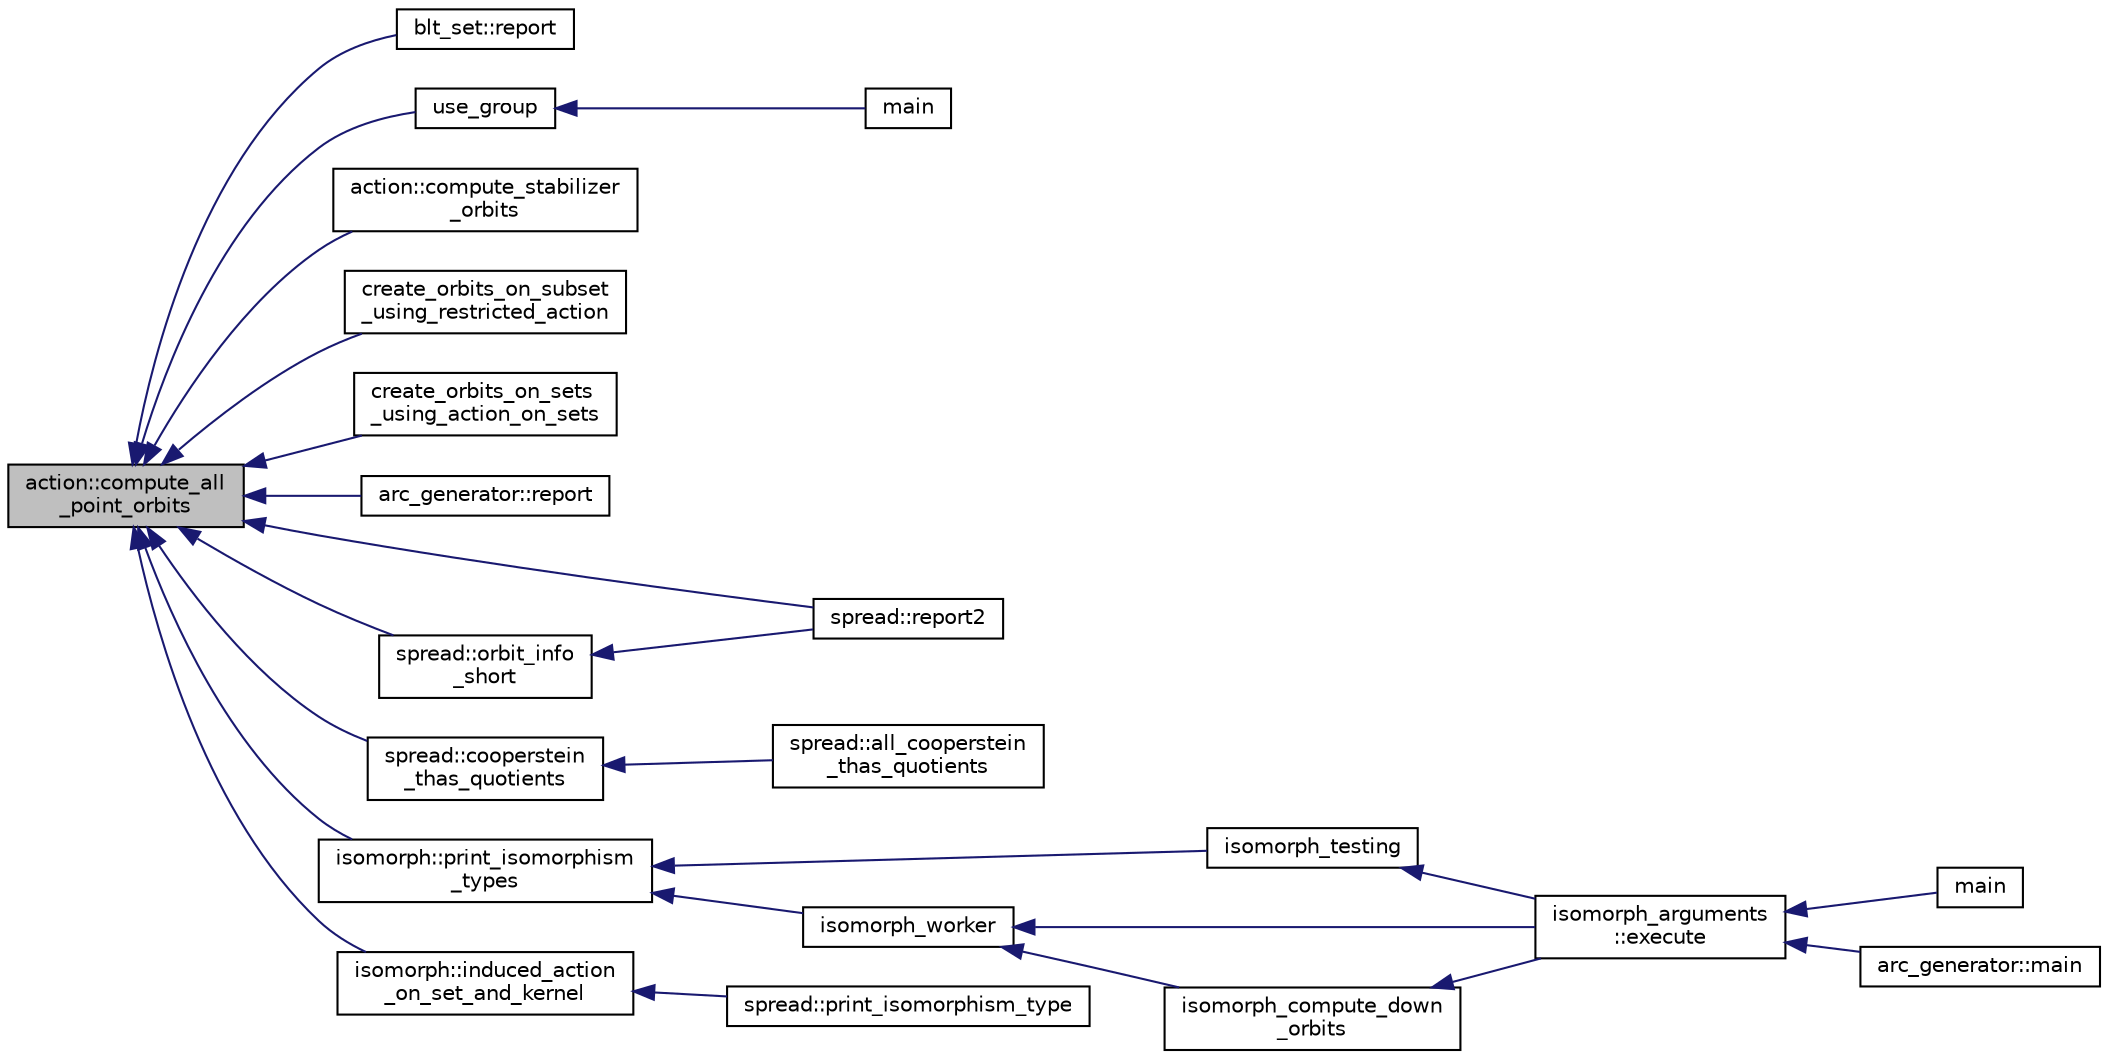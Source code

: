 digraph "action::compute_all_point_orbits"
{
  edge [fontname="Helvetica",fontsize="10",labelfontname="Helvetica",labelfontsize="10"];
  node [fontname="Helvetica",fontsize="10",shape=record];
  rankdir="LR";
  Node1291 [label="action::compute_all\l_point_orbits",height=0.2,width=0.4,color="black", fillcolor="grey75", style="filled", fontcolor="black"];
  Node1291 -> Node1292 [dir="back",color="midnightblue",fontsize="10",style="solid",fontname="Helvetica"];
  Node1292 [label="blt_set::report",height=0.2,width=0.4,color="black", fillcolor="white", style="filled",URL="$d1/d3d/classblt__set.html#a6b19f88bd2b92ebfba7e7c362eb9065c"];
  Node1291 -> Node1293 [dir="back",color="midnightblue",fontsize="10",style="solid",fontname="Helvetica"];
  Node1293 [label="use_group",height=0.2,width=0.4,color="black", fillcolor="white", style="filled",URL="$d9/d9f/all__cliques_8_c.html#aba62531e97173264c39afe2c7857af31"];
  Node1293 -> Node1294 [dir="back",color="midnightblue",fontsize="10",style="solid",fontname="Helvetica"];
  Node1294 [label="main",height=0.2,width=0.4,color="black", fillcolor="white", style="filled",URL="$d9/d9f/all__cliques_8_c.html#a3c04138a5bfe5d72780bb7e82a18e627"];
  Node1291 -> Node1295 [dir="back",color="midnightblue",fontsize="10",style="solid",fontname="Helvetica"];
  Node1295 [label="action::compute_stabilizer\l_orbits",height=0.2,width=0.4,color="black", fillcolor="white", style="filled",URL="$d2/d86/classaction.html#a460cd7c4b648f59ce370386f4322e972"];
  Node1291 -> Node1296 [dir="back",color="midnightblue",fontsize="10",style="solid",fontname="Helvetica"];
  Node1296 [label="create_orbits_on_subset\l_using_restricted_action",height=0.2,width=0.4,color="black", fillcolor="white", style="filled",URL="$dc/dd4/group__actions_8h.html#a086044bfe52cde7a37005c35fd5581cc"];
  Node1291 -> Node1297 [dir="back",color="midnightblue",fontsize="10",style="solid",fontname="Helvetica"];
  Node1297 [label="create_orbits_on_sets\l_using_action_on_sets",height=0.2,width=0.4,color="black", fillcolor="white", style="filled",URL="$dc/dd4/group__actions_8h.html#ac46a81a18b6269aa88c7434f22b0642b"];
  Node1291 -> Node1298 [dir="back",color="midnightblue",fontsize="10",style="solid",fontname="Helvetica"];
  Node1298 [label="arc_generator::report",height=0.2,width=0.4,color="black", fillcolor="white", style="filled",URL="$d4/d21/classarc__generator.html#a650f715bb3eec8fd1057e07e5b384f9a"];
  Node1291 -> Node1299 [dir="back",color="midnightblue",fontsize="10",style="solid",fontname="Helvetica"];
  Node1299 [label="spread::report2",height=0.2,width=0.4,color="black", fillcolor="white", style="filled",URL="$da/dc1/classspread.html#a543a79e4e7306af291584f53dacbfdd8"];
  Node1291 -> Node1300 [dir="back",color="midnightblue",fontsize="10",style="solid",fontname="Helvetica"];
  Node1300 [label="spread::cooperstein\l_thas_quotients",height=0.2,width=0.4,color="black", fillcolor="white", style="filled",URL="$da/dc1/classspread.html#abba98e1f22f9a1a00823774307f29bef"];
  Node1300 -> Node1301 [dir="back",color="midnightblue",fontsize="10",style="solid",fontname="Helvetica"];
  Node1301 [label="spread::all_cooperstein\l_thas_quotients",height=0.2,width=0.4,color="black", fillcolor="white", style="filled",URL="$da/dc1/classspread.html#a83ae27050bb13feeb7e897c0f9f06b21"];
  Node1291 -> Node1302 [dir="back",color="midnightblue",fontsize="10",style="solid",fontname="Helvetica"];
  Node1302 [label="spread::orbit_info\l_short",height=0.2,width=0.4,color="black", fillcolor="white", style="filled",URL="$da/dc1/classspread.html#a24795f879a815d7e4480a72395711aef"];
  Node1302 -> Node1299 [dir="back",color="midnightblue",fontsize="10",style="solid",fontname="Helvetica"];
  Node1291 -> Node1303 [dir="back",color="midnightblue",fontsize="10",style="solid",fontname="Helvetica"];
  Node1303 [label="isomorph::print_isomorphism\l_types",height=0.2,width=0.4,color="black", fillcolor="white", style="filled",URL="$d3/d5f/classisomorph.html#abbcd12f6434585951a5532d0b2467a00"];
  Node1303 -> Node1304 [dir="back",color="midnightblue",fontsize="10",style="solid",fontname="Helvetica"];
  Node1304 [label="isomorph_testing",height=0.2,width=0.4,color="black", fillcolor="white", style="filled",URL="$d4/d7e/isomorph__global_8_c.html#a5a73cbe9f89c4727f086482ee2d238f9"];
  Node1304 -> Node1305 [dir="back",color="midnightblue",fontsize="10",style="solid",fontname="Helvetica"];
  Node1305 [label="isomorph_arguments\l::execute",height=0.2,width=0.4,color="black", fillcolor="white", style="filled",URL="$d5/de4/classisomorph__arguments.html#aa85e472d14906abdd5672dc66027583e"];
  Node1305 -> Node1306 [dir="back",color="midnightblue",fontsize="10",style="solid",fontname="Helvetica"];
  Node1306 [label="main",height=0.2,width=0.4,color="black", fillcolor="white", style="filled",URL="$d1/d5e/blt__main_8_c.html#a217dbf8b442f20279ea00b898af96f52"];
  Node1305 -> Node1307 [dir="back",color="midnightblue",fontsize="10",style="solid",fontname="Helvetica"];
  Node1307 [label="arc_generator::main",height=0.2,width=0.4,color="black", fillcolor="white", style="filled",URL="$d4/d21/classarc__generator.html#ad80140b51b165dad1fe6ab232be7829a"];
  Node1303 -> Node1308 [dir="back",color="midnightblue",fontsize="10",style="solid",fontname="Helvetica"];
  Node1308 [label="isomorph_worker",height=0.2,width=0.4,color="black", fillcolor="white", style="filled",URL="$d4/d7e/isomorph__global_8_c.html#ace3bb6ec719b02a35534309d4d3fe99a"];
  Node1308 -> Node1305 [dir="back",color="midnightblue",fontsize="10",style="solid",fontname="Helvetica"];
  Node1308 -> Node1309 [dir="back",color="midnightblue",fontsize="10",style="solid",fontname="Helvetica"];
  Node1309 [label="isomorph_compute_down\l_orbits",height=0.2,width=0.4,color="black", fillcolor="white", style="filled",URL="$d4/d7e/isomorph__global_8_c.html#a3613cea19158edd30958c4edecd97d53"];
  Node1309 -> Node1305 [dir="back",color="midnightblue",fontsize="10",style="solid",fontname="Helvetica"];
  Node1291 -> Node1310 [dir="back",color="midnightblue",fontsize="10",style="solid",fontname="Helvetica"];
  Node1310 [label="isomorph::induced_action\l_on_set_and_kernel",height=0.2,width=0.4,color="black", fillcolor="white", style="filled",URL="$d3/d5f/classisomorph.html#a77563cca300ed45768afe24ce54d453a"];
  Node1310 -> Node1311 [dir="back",color="midnightblue",fontsize="10",style="solid",fontname="Helvetica"];
  Node1311 [label="spread::print_isomorphism_type",height=0.2,width=0.4,color="black", fillcolor="white", style="filled",URL="$da/dc1/classspread.html#ac00cfa228f832076e6e5d81319828fa7"];
}
